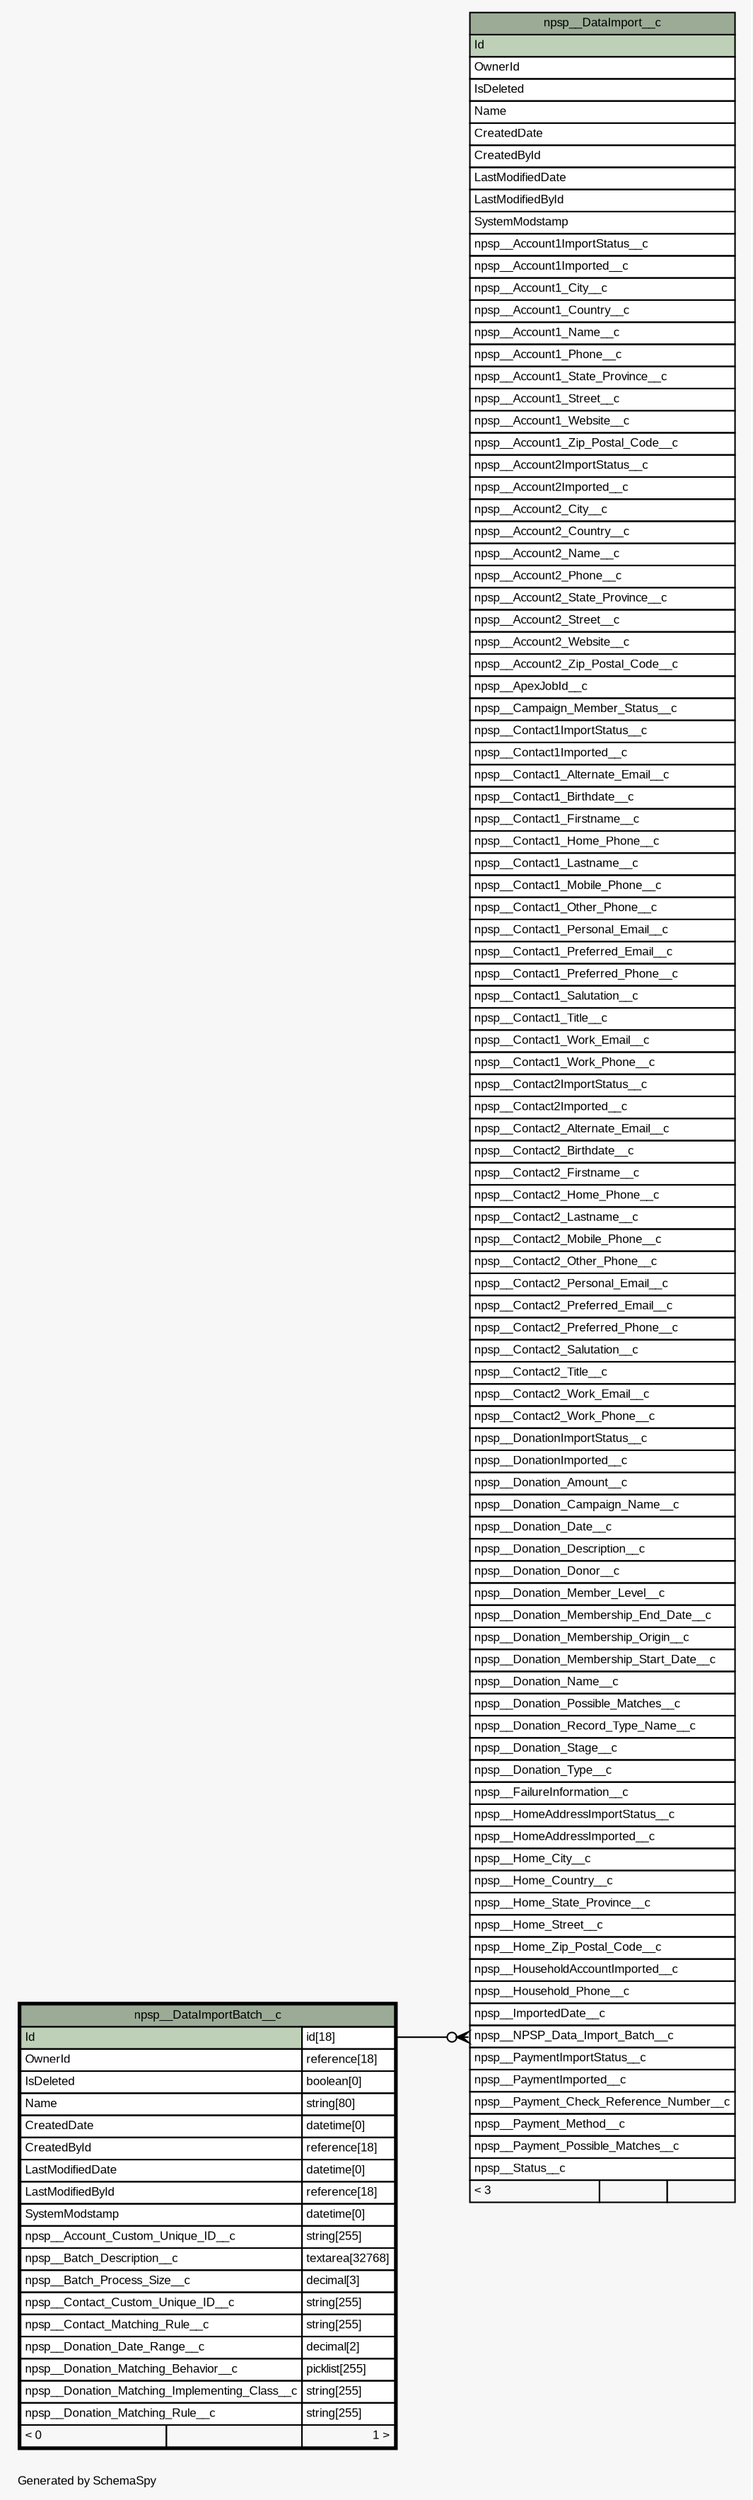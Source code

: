 // dot 2.40.1 on Mac OS X 10.12.6
// SchemaSpy rev 590
digraph "oneDegreeRelationshipsDiagram" {
  graph [
    rankdir="RL"
    bgcolor="#f7f7f7"
    label="\nGenerated by SchemaSpy"
    labeljust="l"
    nodesep="0.18"
    ranksep="0.46"
    fontname="Arial"
    fontsize="8"
  ];
  node [
    fontname="Arial"
    fontsize="8"
    shape="plaintext"
  ];
  edge [
    arrowsize="0.8"
  ];
  "npsp__DataImport__c":"npsp__NPSP_Data_Import_Batch__c":w -> "npsp__DataImportBatch__c":"Id.type":e [arrowhead=none dir=back arrowtail=crowodot];
  "npsp__DataImport__c" [
    label=<
    <TABLE BORDER="0" CELLBORDER="1" CELLSPACING="0" BGCOLOR="#ffffff">
      <TR><TD COLSPAN="3" BGCOLOR="#9bab96" ALIGN="CENTER">npsp__DataImport__c</TD></TR>
      <TR><TD PORT="Id" COLSPAN="3" BGCOLOR="#bed1b8" ALIGN="LEFT">Id</TD></TR>
      <TR><TD PORT="OwnerId" COLSPAN="3" ALIGN="LEFT">OwnerId</TD></TR>
      <TR><TD PORT="IsDeleted" COLSPAN="3" ALIGN="LEFT">IsDeleted</TD></TR>
      <TR><TD PORT="Name" COLSPAN="3" ALIGN="LEFT">Name</TD></TR>
      <TR><TD PORT="CreatedDate" COLSPAN="3" ALIGN="LEFT">CreatedDate</TD></TR>
      <TR><TD PORT="CreatedById" COLSPAN="3" ALIGN="LEFT">CreatedById</TD></TR>
      <TR><TD PORT="LastModifiedDate" COLSPAN="3" ALIGN="LEFT">LastModifiedDate</TD></TR>
      <TR><TD PORT="LastModifiedById" COLSPAN="3" ALIGN="LEFT">LastModifiedById</TD></TR>
      <TR><TD PORT="SystemModstamp" COLSPAN="3" ALIGN="LEFT">SystemModstamp</TD></TR>
      <TR><TD PORT="npsp__Account1ImportStatus__c" COLSPAN="3" ALIGN="LEFT">npsp__Account1ImportStatus__c</TD></TR>
      <TR><TD PORT="npsp__Account1Imported__c" COLSPAN="3" ALIGN="LEFT">npsp__Account1Imported__c</TD></TR>
      <TR><TD PORT="npsp__Account1_City__c" COLSPAN="3" ALIGN="LEFT">npsp__Account1_City__c</TD></TR>
      <TR><TD PORT="npsp__Account1_Country__c" COLSPAN="3" ALIGN="LEFT">npsp__Account1_Country__c</TD></TR>
      <TR><TD PORT="npsp__Account1_Name__c" COLSPAN="3" ALIGN="LEFT">npsp__Account1_Name__c</TD></TR>
      <TR><TD PORT="npsp__Account1_Phone__c" COLSPAN="3" ALIGN="LEFT">npsp__Account1_Phone__c</TD></TR>
      <TR><TD PORT="npsp__Account1_State_Province__c" COLSPAN="3" ALIGN="LEFT">npsp__Account1_State_Province__c</TD></TR>
      <TR><TD PORT="npsp__Account1_Street__c" COLSPAN="3" ALIGN="LEFT">npsp__Account1_Street__c</TD></TR>
      <TR><TD PORT="npsp__Account1_Website__c" COLSPAN="3" ALIGN="LEFT">npsp__Account1_Website__c</TD></TR>
      <TR><TD PORT="npsp__Account1_Zip_Postal_Code__c" COLSPAN="3" ALIGN="LEFT">npsp__Account1_Zip_Postal_Code__c</TD></TR>
      <TR><TD PORT="npsp__Account2ImportStatus__c" COLSPAN="3" ALIGN="LEFT">npsp__Account2ImportStatus__c</TD></TR>
      <TR><TD PORT="npsp__Account2Imported__c" COLSPAN="3" ALIGN="LEFT">npsp__Account2Imported__c</TD></TR>
      <TR><TD PORT="npsp__Account2_City__c" COLSPAN="3" ALIGN="LEFT">npsp__Account2_City__c</TD></TR>
      <TR><TD PORT="npsp__Account2_Country__c" COLSPAN="3" ALIGN="LEFT">npsp__Account2_Country__c</TD></TR>
      <TR><TD PORT="npsp__Account2_Name__c" COLSPAN="3" ALIGN="LEFT">npsp__Account2_Name__c</TD></TR>
      <TR><TD PORT="npsp__Account2_Phone__c" COLSPAN="3" ALIGN="LEFT">npsp__Account2_Phone__c</TD></TR>
      <TR><TD PORT="npsp__Account2_State_Province__c" COLSPAN="3" ALIGN="LEFT">npsp__Account2_State_Province__c</TD></TR>
      <TR><TD PORT="npsp__Account2_Street__c" COLSPAN="3" ALIGN="LEFT">npsp__Account2_Street__c</TD></TR>
      <TR><TD PORT="npsp__Account2_Website__c" COLSPAN="3" ALIGN="LEFT">npsp__Account2_Website__c</TD></TR>
      <TR><TD PORT="npsp__Account2_Zip_Postal_Code__c" COLSPAN="3" ALIGN="LEFT">npsp__Account2_Zip_Postal_Code__c</TD></TR>
      <TR><TD PORT="npsp__ApexJobId__c" COLSPAN="3" ALIGN="LEFT">npsp__ApexJobId__c</TD></TR>
      <TR><TD PORT="npsp__Campaign_Member_Status__c" COLSPAN="3" ALIGN="LEFT">npsp__Campaign_Member_Status__c</TD></TR>
      <TR><TD PORT="npsp__Contact1ImportStatus__c" COLSPAN="3" ALIGN="LEFT">npsp__Contact1ImportStatus__c</TD></TR>
      <TR><TD PORT="npsp__Contact1Imported__c" COLSPAN="3" ALIGN="LEFT">npsp__Contact1Imported__c</TD></TR>
      <TR><TD PORT="npsp__Contact1_Alternate_Email__c" COLSPAN="3" ALIGN="LEFT">npsp__Contact1_Alternate_Email__c</TD></TR>
      <TR><TD PORT="npsp__Contact1_Birthdate__c" COLSPAN="3" ALIGN="LEFT">npsp__Contact1_Birthdate__c</TD></TR>
      <TR><TD PORT="npsp__Contact1_Firstname__c" COLSPAN="3" ALIGN="LEFT">npsp__Contact1_Firstname__c</TD></TR>
      <TR><TD PORT="npsp__Contact1_Home_Phone__c" COLSPAN="3" ALIGN="LEFT">npsp__Contact1_Home_Phone__c</TD></TR>
      <TR><TD PORT="npsp__Contact1_Lastname__c" COLSPAN="3" ALIGN="LEFT">npsp__Contact1_Lastname__c</TD></TR>
      <TR><TD PORT="npsp__Contact1_Mobile_Phone__c" COLSPAN="3" ALIGN="LEFT">npsp__Contact1_Mobile_Phone__c</TD></TR>
      <TR><TD PORT="npsp__Contact1_Other_Phone__c" COLSPAN="3" ALIGN="LEFT">npsp__Contact1_Other_Phone__c</TD></TR>
      <TR><TD PORT="npsp__Contact1_Personal_Email__c" COLSPAN="3" ALIGN="LEFT">npsp__Contact1_Personal_Email__c</TD></TR>
      <TR><TD PORT="npsp__Contact1_Preferred_Email__c" COLSPAN="3" ALIGN="LEFT">npsp__Contact1_Preferred_Email__c</TD></TR>
      <TR><TD PORT="npsp__Contact1_Preferred_Phone__c" COLSPAN="3" ALIGN="LEFT">npsp__Contact1_Preferred_Phone__c</TD></TR>
      <TR><TD PORT="npsp__Contact1_Salutation__c" COLSPAN="3" ALIGN="LEFT">npsp__Contact1_Salutation__c</TD></TR>
      <TR><TD PORT="npsp__Contact1_Title__c" COLSPAN="3" ALIGN="LEFT">npsp__Contact1_Title__c</TD></TR>
      <TR><TD PORT="npsp__Contact1_Work_Email__c" COLSPAN="3" ALIGN="LEFT">npsp__Contact1_Work_Email__c</TD></TR>
      <TR><TD PORT="npsp__Contact1_Work_Phone__c" COLSPAN="3" ALIGN="LEFT">npsp__Contact1_Work_Phone__c</TD></TR>
      <TR><TD PORT="npsp__Contact2ImportStatus__c" COLSPAN="3" ALIGN="LEFT">npsp__Contact2ImportStatus__c</TD></TR>
      <TR><TD PORT="npsp__Contact2Imported__c" COLSPAN="3" ALIGN="LEFT">npsp__Contact2Imported__c</TD></TR>
      <TR><TD PORT="npsp__Contact2_Alternate_Email__c" COLSPAN="3" ALIGN="LEFT">npsp__Contact2_Alternate_Email__c</TD></TR>
      <TR><TD PORT="npsp__Contact2_Birthdate__c" COLSPAN="3" ALIGN="LEFT">npsp__Contact2_Birthdate__c</TD></TR>
      <TR><TD PORT="npsp__Contact2_Firstname__c" COLSPAN="3" ALIGN="LEFT">npsp__Contact2_Firstname__c</TD></TR>
      <TR><TD PORT="npsp__Contact2_Home_Phone__c" COLSPAN="3" ALIGN="LEFT">npsp__Contact2_Home_Phone__c</TD></TR>
      <TR><TD PORT="npsp__Contact2_Lastname__c" COLSPAN="3" ALIGN="LEFT">npsp__Contact2_Lastname__c</TD></TR>
      <TR><TD PORT="npsp__Contact2_Mobile_Phone__c" COLSPAN="3" ALIGN="LEFT">npsp__Contact2_Mobile_Phone__c</TD></TR>
      <TR><TD PORT="npsp__Contact2_Other_Phone__c" COLSPAN="3" ALIGN="LEFT">npsp__Contact2_Other_Phone__c</TD></TR>
      <TR><TD PORT="npsp__Contact2_Personal_Email__c" COLSPAN="3" ALIGN="LEFT">npsp__Contact2_Personal_Email__c</TD></TR>
      <TR><TD PORT="npsp__Contact2_Preferred_Email__c" COLSPAN="3" ALIGN="LEFT">npsp__Contact2_Preferred_Email__c</TD></TR>
      <TR><TD PORT="npsp__Contact2_Preferred_Phone__c" COLSPAN="3" ALIGN="LEFT">npsp__Contact2_Preferred_Phone__c</TD></TR>
      <TR><TD PORT="npsp__Contact2_Salutation__c" COLSPAN="3" ALIGN="LEFT">npsp__Contact2_Salutation__c</TD></TR>
      <TR><TD PORT="npsp__Contact2_Title__c" COLSPAN="3" ALIGN="LEFT">npsp__Contact2_Title__c</TD></TR>
      <TR><TD PORT="npsp__Contact2_Work_Email__c" COLSPAN="3" ALIGN="LEFT">npsp__Contact2_Work_Email__c</TD></TR>
      <TR><TD PORT="npsp__Contact2_Work_Phone__c" COLSPAN="3" ALIGN="LEFT">npsp__Contact2_Work_Phone__c</TD></TR>
      <TR><TD PORT="npsp__DonationImportStatus__c" COLSPAN="3" ALIGN="LEFT">npsp__DonationImportStatus__c</TD></TR>
      <TR><TD PORT="npsp__DonationImported__c" COLSPAN="3" ALIGN="LEFT">npsp__DonationImported__c</TD></TR>
      <TR><TD PORT="npsp__Donation_Amount__c" COLSPAN="3" ALIGN="LEFT">npsp__Donation_Amount__c</TD></TR>
      <TR><TD PORT="npsp__Donation_Campaign_Name__c" COLSPAN="3" ALIGN="LEFT">npsp__Donation_Campaign_Name__c</TD></TR>
      <TR><TD PORT="npsp__Donation_Date__c" COLSPAN="3" ALIGN="LEFT">npsp__Donation_Date__c</TD></TR>
      <TR><TD PORT="npsp__Donation_Description__c" COLSPAN="3" ALIGN="LEFT">npsp__Donation_Description__c</TD></TR>
      <TR><TD PORT="npsp__Donation_Donor__c" COLSPAN="3" ALIGN="LEFT">npsp__Donation_Donor__c</TD></TR>
      <TR><TD PORT="npsp__Donation_Member_Level__c" COLSPAN="3" ALIGN="LEFT">npsp__Donation_Member_Level__c</TD></TR>
      <TR><TD PORT="npsp__Donation_Membership_End_Date__c" COLSPAN="3" ALIGN="LEFT">npsp__Donation_Membership_End_Date__c</TD></TR>
      <TR><TD PORT="npsp__Donation_Membership_Origin__c" COLSPAN="3" ALIGN="LEFT">npsp__Donation_Membership_Origin__c</TD></TR>
      <TR><TD PORT="npsp__Donation_Membership_Start_Date__c" COLSPAN="3" ALIGN="LEFT">npsp__Donation_Membership_Start_Date__c</TD></TR>
      <TR><TD PORT="npsp__Donation_Name__c" COLSPAN="3" ALIGN="LEFT">npsp__Donation_Name__c</TD></TR>
      <TR><TD PORT="npsp__Donation_Possible_Matches__c" COLSPAN="3" ALIGN="LEFT">npsp__Donation_Possible_Matches__c</TD></TR>
      <TR><TD PORT="npsp__Donation_Record_Type_Name__c" COLSPAN="3" ALIGN="LEFT">npsp__Donation_Record_Type_Name__c</TD></TR>
      <TR><TD PORT="npsp__Donation_Stage__c" COLSPAN="3" ALIGN="LEFT">npsp__Donation_Stage__c</TD></TR>
      <TR><TD PORT="npsp__Donation_Type__c" COLSPAN="3" ALIGN="LEFT">npsp__Donation_Type__c</TD></TR>
      <TR><TD PORT="npsp__FailureInformation__c" COLSPAN="3" ALIGN="LEFT">npsp__FailureInformation__c</TD></TR>
      <TR><TD PORT="npsp__HomeAddressImportStatus__c" COLSPAN="3" ALIGN="LEFT">npsp__HomeAddressImportStatus__c</TD></TR>
      <TR><TD PORT="npsp__HomeAddressImported__c" COLSPAN="3" ALIGN="LEFT">npsp__HomeAddressImported__c</TD></TR>
      <TR><TD PORT="npsp__Home_City__c" COLSPAN="3" ALIGN="LEFT">npsp__Home_City__c</TD></TR>
      <TR><TD PORT="npsp__Home_Country__c" COLSPAN="3" ALIGN="LEFT">npsp__Home_Country__c</TD></TR>
      <TR><TD PORT="npsp__Home_State_Province__c" COLSPAN="3" ALIGN="LEFT">npsp__Home_State_Province__c</TD></TR>
      <TR><TD PORT="npsp__Home_Street__c" COLSPAN="3" ALIGN="LEFT">npsp__Home_Street__c</TD></TR>
      <TR><TD PORT="npsp__Home_Zip_Postal_Code__c" COLSPAN="3" ALIGN="LEFT">npsp__Home_Zip_Postal_Code__c</TD></TR>
      <TR><TD PORT="npsp__HouseholdAccountImported__c" COLSPAN="3" ALIGN="LEFT">npsp__HouseholdAccountImported__c</TD></TR>
      <TR><TD PORT="npsp__Household_Phone__c" COLSPAN="3" ALIGN="LEFT">npsp__Household_Phone__c</TD></TR>
      <TR><TD PORT="npsp__ImportedDate__c" COLSPAN="3" ALIGN="LEFT">npsp__ImportedDate__c</TD></TR>
      <TR><TD PORT="npsp__NPSP_Data_Import_Batch__c" COLSPAN="3" ALIGN="LEFT">npsp__NPSP_Data_Import_Batch__c</TD></TR>
      <TR><TD PORT="npsp__PaymentImportStatus__c" COLSPAN="3" ALIGN="LEFT">npsp__PaymentImportStatus__c</TD></TR>
      <TR><TD PORT="npsp__PaymentImported__c" COLSPAN="3" ALIGN="LEFT">npsp__PaymentImported__c</TD></TR>
      <TR><TD PORT="npsp__Payment_Check_Reference_Number__c" COLSPAN="3" ALIGN="LEFT">npsp__Payment_Check_Reference_Number__c</TD></TR>
      <TR><TD PORT="npsp__Payment_Method__c" COLSPAN="3" ALIGN="LEFT">npsp__Payment_Method__c</TD></TR>
      <TR><TD PORT="npsp__Payment_Possible_Matches__c" COLSPAN="3" ALIGN="LEFT">npsp__Payment_Possible_Matches__c</TD></TR>
      <TR><TD PORT="npsp__Status__c" COLSPAN="3" ALIGN="LEFT">npsp__Status__c</TD></TR>
      <TR><TD ALIGN="LEFT" BGCOLOR="#f7f7f7">&lt; 3</TD><TD ALIGN="RIGHT" BGCOLOR="#f7f7f7">  </TD><TD ALIGN="RIGHT" BGCOLOR="#f7f7f7">  </TD></TR>
    </TABLE>>
    URL="npsp__DataImport__c.html"
    tooltip="npsp__DataImport__c"
  ];
  "npsp__DataImportBatch__c" [
    label=<
    <TABLE BORDER="2" CELLBORDER="1" CELLSPACING="0" BGCOLOR="#ffffff">
      <TR><TD COLSPAN="3" BGCOLOR="#9bab96" ALIGN="CENTER">npsp__DataImportBatch__c</TD></TR>
      <TR><TD PORT="Id" COLSPAN="2" BGCOLOR="#bed1b8" ALIGN="LEFT">Id</TD><TD PORT="Id.type" ALIGN="LEFT">id[18]</TD></TR>
      <TR><TD PORT="OwnerId" COLSPAN="2" ALIGN="LEFT">OwnerId</TD><TD PORT="OwnerId.type" ALIGN="LEFT">reference[18]</TD></TR>
      <TR><TD PORT="IsDeleted" COLSPAN="2" ALIGN="LEFT">IsDeleted</TD><TD PORT="IsDeleted.type" ALIGN="LEFT">boolean[0]</TD></TR>
      <TR><TD PORT="Name" COLSPAN="2" ALIGN="LEFT">Name</TD><TD PORT="Name.type" ALIGN="LEFT">string[80]</TD></TR>
      <TR><TD PORT="CreatedDate" COLSPAN="2" ALIGN="LEFT">CreatedDate</TD><TD PORT="CreatedDate.type" ALIGN="LEFT">datetime[0]</TD></TR>
      <TR><TD PORT="CreatedById" COLSPAN="2" ALIGN="LEFT">CreatedById</TD><TD PORT="CreatedById.type" ALIGN="LEFT">reference[18]</TD></TR>
      <TR><TD PORT="LastModifiedDate" COLSPAN="2" ALIGN="LEFT">LastModifiedDate</TD><TD PORT="LastModifiedDate.type" ALIGN="LEFT">datetime[0]</TD></TR>
      <TR><TD PORT="LastModifiedById" COLSPAN="2" ALIGN="LEFT">LastModifiedById</TD><TD PORT="LastModifiedById.type" ALIGN="LEFT">reference[18]</TD></TR>
      <TR><TD PORT="SystemModstamp" COLSPAN="2" ALIGN="LEFT">SystemModstamp</TD><TD PORT="SystemModstamp.type" ALIGN="LEFT">datetime[0]</TD></TR>
      <TR><TD PORT="npsp__Account_Custom_Unique_ID__c" COLSPAN="2" ALIGN="LEFT">npsp__Account_Custom_Unique_ID__c</TD><TD PORT="npsp__Account_Custom_Unique_ID__c.type" ALIGN="LEFT">string[255]</TD></TR>
      <TR><TD PORT="npsp__Batch_Description__c" COLSPAN="2" ALIGN="LEFT">npsp__Batch_Description__c</TD><TD PORT="npsp__Batch_Description__c.type" ALIGN="LEFT">textarea[32768]</TD></TR>
      <TR><TD PORT="npsp__Batch_Process_Size__c" COLSPAN="2" ALIGN="LEFT">npsp__Batch_Process_Size__c</TD><TD PORT="npsp__Batch_Process_Size__c.type" ALIGN="LEFT">decimal[3]</TD></TR>
      <TR><TD PORT="npsp__Contact_Custom_Unique_ID__c" COLSPAN="2" ALIGN="LEFT">npsp__Contact_Custom_Unique_ID__c</TD><TD PORT="npsp__Contact_Custom_Unique_ID__c.type" ALIGN="LEFT">string[255]</TD></TR>
      <TR><TD PORT="npsp__Contact_Matching_Rule__c" COLSPAN="2" ALIGN="LEFT">npsp__Contact_Matching_Rule__c</TD><TD PORT="npsp__Contact_Matching_Rule__c.type" ALIGN="LEFT">string[255]</TD></TR>
      <TR><TD PORT="npsp__Donation_Date_Range__c" COLSPAN="2" ALIGN="LEFT">npsp__Donation_Date_Range__c</TD><TD PORT="npsp__Donation_Date_Range__c.type" ALIGN="LEFT">decimal[2]</TD></TR>
      <TR><TD PORT="npsp__Donation_Matching_Behavior__c" COLSPAN="2" ALIGN="LEFT">npsp__Donation_Matching_Behavior__c</TD><TD PORT="npsp__Donation_Matching_Behavior__c.type" ALIGN="LEFT">picklist[255]</TD></TR>
      <TR><TD PORT="npsp__Donation_Matching_Implementing_Class__c" COLSPAN="2" ALIGN="LEFT">npsp__Donation_Matching_Implementing_Class__c</TD><TD PORT="npsp__Donation_Matching_Implementing_Class__c.type" ALIGN="LEFT">string[255]</TD></TR>
      <TR><TD PORT="npsp__Donation_Matching_Rule__c" COLSPAN="2" ALIGN="LEFT">npsp__Donation_Matching_Rule__c</TD><TD PORT="npsp__Donation_Matching_Rule__c.type" ALIGN="LEFT">string[255]</TD></TR>
      <TR><TD ALIGN="LEFT" BGCOLOR="#f7f7f7">&lt; 0</TD><TD ALIGN="RIGHT" BGCOLOR="#f7f7f7">  </TD><TD ALIGN="RIGHT" BGCOLOR="#f7f7f7">1 &gt;</TD></TR>
    </TABLE>>
    URL="npsp__DataImportBatch__c.html"
    tooltip="npsp__DataImportBatch__c"
  ];
}
